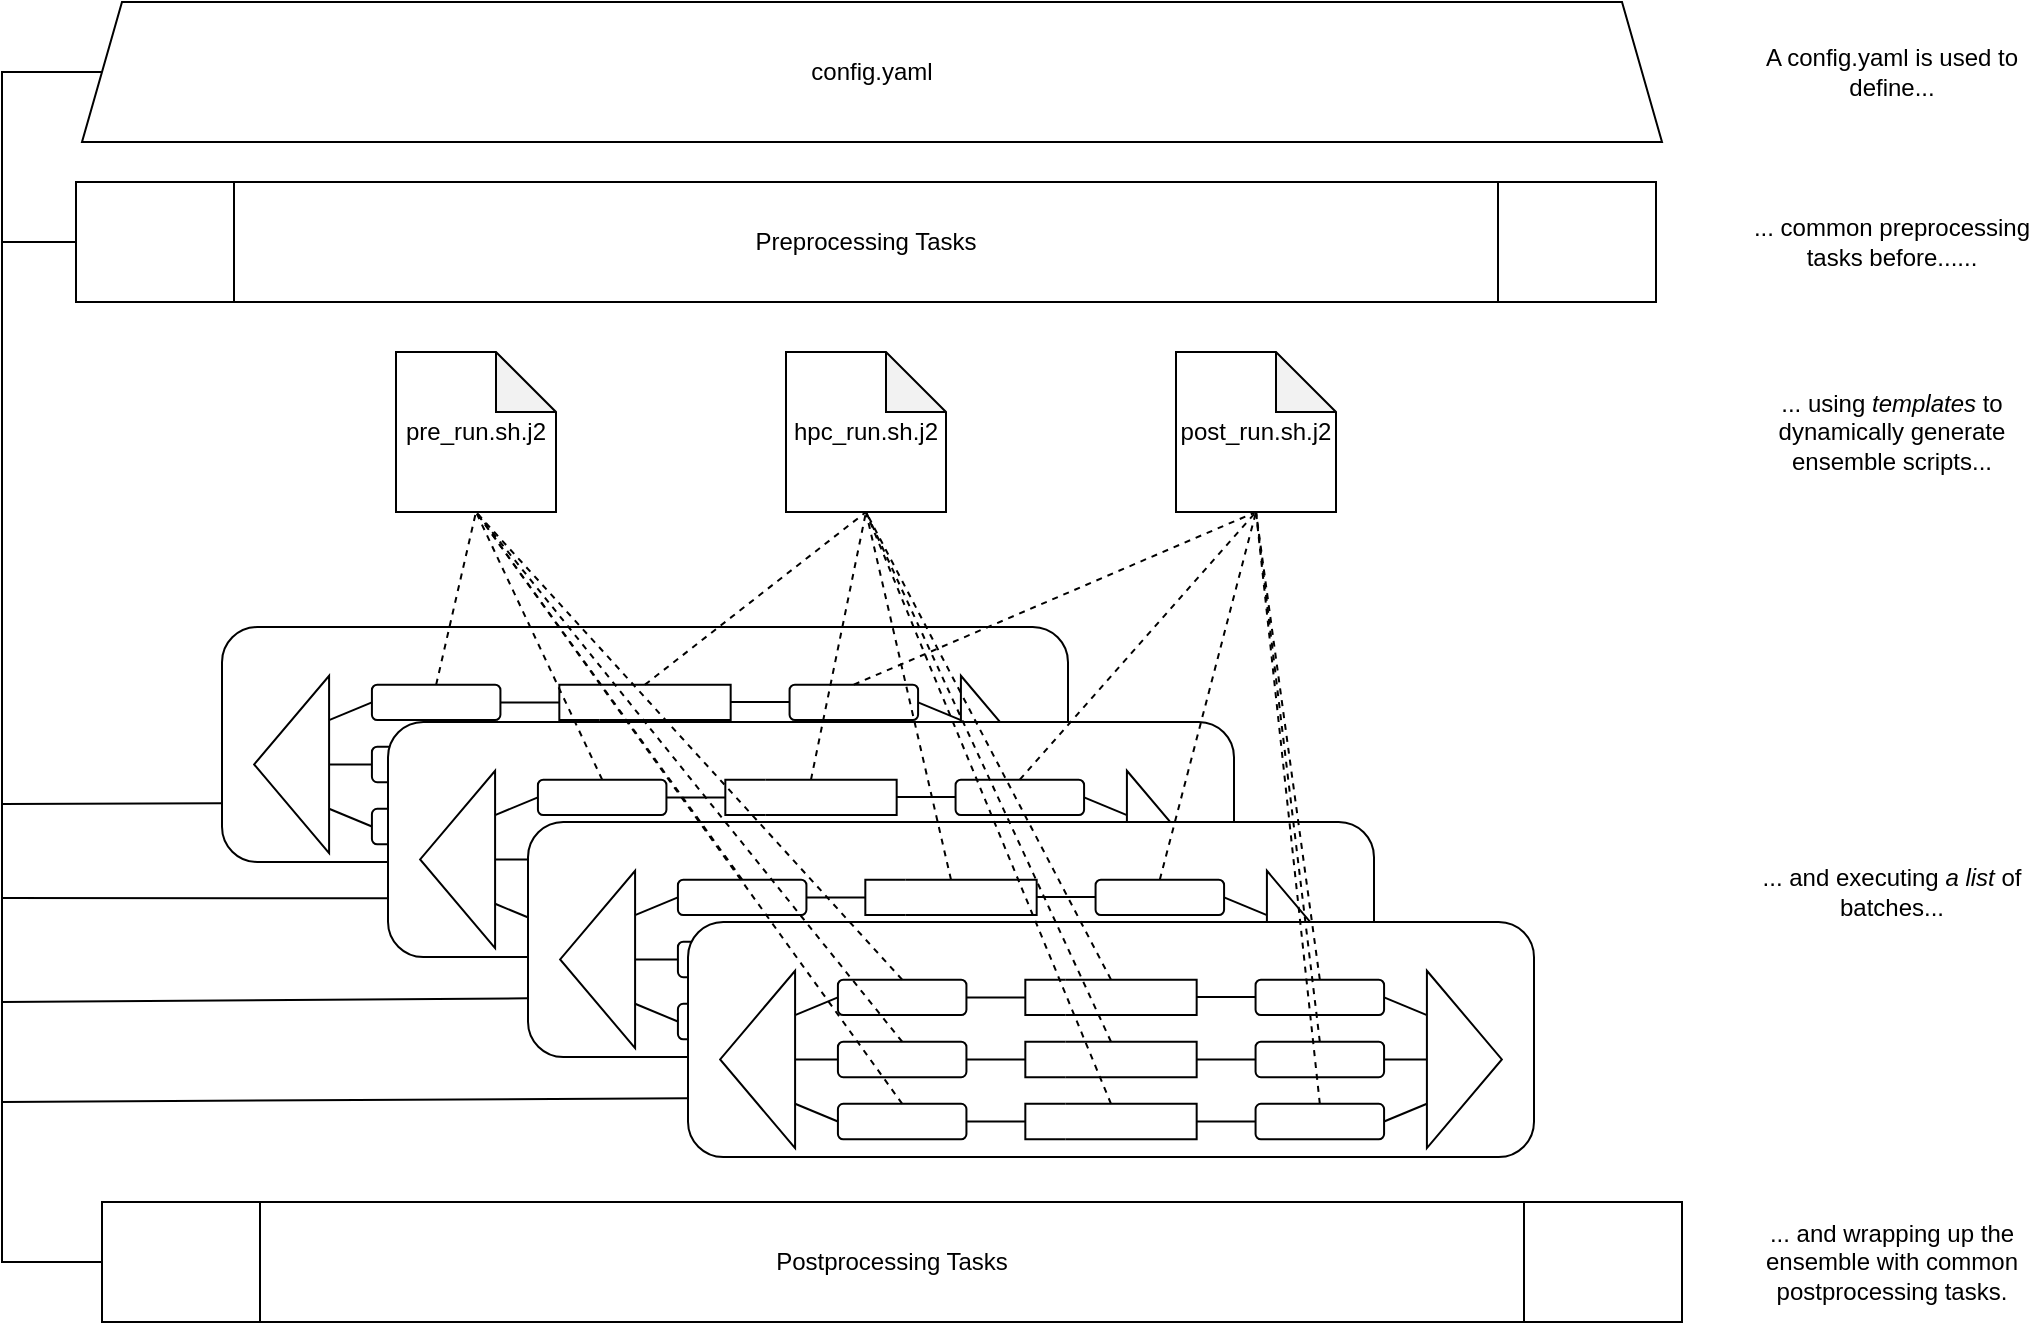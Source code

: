<mxfile version="26.2.9">
  <diagram name="Page-1" id="6WaNfKOyfQCuohWohq6m">
    <mxGraphModel dx="1428" dy="791" grid="1" gridSize="10" guides="1" tooltips="1" connect="1" arrows="1" fold="1" page="1" pageScale="1" pageWidth="827" pageHeight="1169" math="0" shadow="0">
      <root>
        <mxCell id="0" />
        <mxCell id="1" parent="0" />
        <mxCell id="NFEpop8oXI-uqecMs4Ds-3" value="pre_run.sh.j2&lt;span style=&quot;color: rgba(0, 0, 0, 0); font-family: monospace; font-size: 0px; text-align: start; text-wrap-mode: nowrap;&quot;&gt;%3CmxGraphModel%3E%3Croot%3E%3CmxCell%20id%3D%220%22%2F%3E%3CmxCell%20id%3D%221%22%20parent%3D%220%22%2F%3E%3CmxCell%20id%3D%222%22%20value%3D%22Pre-batch%20Task%22%20style%3D%22text%3Bhtml%3D1%3Balign%3Dcenter%3BverticalAlign%3Dmiddle%3BwhiteSpace%3Dwrap%3Brounded%3D0%3B%22%20vertex%3D%221%22%20parent%3D%221%22%3E%3CmxGeometry%20x%3D%22-120%22%20y%3D%22370%22%20width%3D%2290%22%20height%3D%2230%22%20as%3D%22geometry%22%2F%3E%3C%2FmxCell%3E%3C%2Froot%3E%3C%2FmxGraphModel%3E&lt;/span&gt;" style="shape=note;whiteSpace=wrap;html=1;backgroundOutline=1;darkOpacity=0.05;" parent="1" vertex="1">
          <mxGeometry x="197" y="255" width="80" height="80" as="geometry" />
        </mxCell>
        <mxCell id="NFEpop8oXI-uqecMs4Ds-7" value="config.yaml" style="shape=trapezoid;perimeter=trapezoidPerimeter;whiteSpace=wrap;html=1;fixedSize=1;" parent="1" vertex="1">
          <mxGeometry x="40" y="80" width="790" height="70" as="geometry" />
        </mxCell>
        <mxCell id="NFEpop8oXI-uqecMs4Ds-25" value="hpc_run.sh.j2" style="shape=note;whiteSpace=wrap;html=1;backgroundOutline=1;darkOpacity=0.05;" parent="1" vertex="1">
          <mxGeometry x="392" y="255" width="80" height="80" as="geometry" />
        </mxCell>
        <mxCell id="NFEpop8oXI-uqecMs4Ds-26" value="post_run.sh.j2&lt;span style=&quot;color: rgba(0, 0, 0, 0); font-family: monospace; font-size: 0px; text-align: start; text-wrap-mode: nowrap;&quot;&gt;%3CmxGraphModel%3E%3Croot%3E%3CmxCell%20id%3D%220%22%2F%3E%3CmxCell%20id%3D%221%22%20parent%3D%220%22%2F%3E%3CmxCell%20id%3D%222%22%20value%3D%22Pre-batch%20Task%22%20style%3D%22text%3Bhtml%3D1%3Balign%3Dcenter%3BverticalAlign%3Dmiddle%3BwhiteSpace%3Dwrap%3Brounded%3D0%3B%22%20vertex%3D%221%22%20parent%3D%221%22%3E%3CmxGeometry%20x%3D%22-120%22%20y%3D%22370%22%20width%3D%2290%22%20height%3D%2230%22%20as%3D%22geometry%22%2F%3E%3C%2FmxCell%3E%3C%2Froot%3E%3C%2FmxGraphModel%3E&lt;/span&gt;" style="shape=note;whiteSpace=wrap;html=1;backgroundOutline=1;darkOpacity=0.05;" parent="1" vertex="1">
          <mxGeometry x="587" y="255" width="80" height="80" as="geometry" />
        </mxCell>
        <mxCell id="NFEpop8oXI-uqecMs4Ds-27" value="A config.yaml is used to define..." style="text;html=1;align=center;verticalAlign=middle;whiteSpace=wrap;rounded=0;" parent="1" vertex="1">
          <mxGeometry x="870" y="90" width="150" height="50" as="geometry" />
        </mxCell>
        <mxCell id="NFEpop8oXI-uqecMs4Ds-28" value="... using &lt;i&gt;templates&lt;/i&gt; to dynamically generate ensemble scripts..." style="text;html=1;align=center;verticalAlign=middle;whiteSpace=wrap;rounded=0;" parent="1" vertex="1">
          <mxGeometry x="870" y="270" width="150" height="50" as="geometry" />
        </mxCell>
        <mxCell id="NFEpop8oXI-uqecMs4Ds-29" value="... and executing&amp;nbsp;&lt;i&gt;a list&lt;/i&gt; of batches..." style="text;html=1;align=center;verticalAlign=middle;whiteSpace=wrap;rounded=0;" parent="1" vertex="1">
          <mxGeometry x="870" y="500" width="150" height="50" as="geometry" />
        </mxCell>
        <mxCell id="NFEpop8oXI-uqecMs4Ds-67" value="Preprocessing Tasks" style="shape=process;whiteSpace=wrap;html=1;backgroundOutline=1;" parent="1" vertex="1">
          <mxGeometry x="37" y="170" width="790" height="60" as="geometry" />
        </mxCell>
        <mxCell id="NFEpop8oXI-uqecMs4Ds-68" value="... common preprocessing tasks before......" style="text;html=1;align=center;verticalAlign=middle;whiteSpace=wrap;rounded=0;" parent="1" vertex="1">
          <mxGeometry x="870" y="175" width="150" height="50" as="geometry" />
        </mxCell>
        <mxCell id="NFEpop8oXI-uqecMs4Ds-69" value="Postprocessing Tasks" style="shape=process;whiteSpace=wrap;html=1;backgroundOutline=1;" parent="1" vertex="1">
          <mxGeometry x="50" y="680" width="790" height="60" as="geometry" />
        </mxCell>
        <mxCell id="NFEpop8oXI-uqecMs4Ds-70" value="... and wrapping up the ensemble with common postprocessing tasks." style="text;html=1;align=center;verticalAlign=middle;whiteSpace=wrap;rounded=0;" parent="1" vertex="1">
          <mxGeometry x="870" y="685" width="150" height="50" as="geometry" />
        </mxCell>
        <mxCell id="NFEpop8oXI-uqecMs4Ds-71" value="" style="endArrow=none;html=1;rounded=0;entryX=0;entryY=0.5;entryDx=0;entryDy=0;exitX=0;exitY=0.5;exitDx=0;exitDy=0;" parent="1" source="NFEpop8oXI-uqecMs4Ds-69" target="NFEpop8oXI-uqecMs4Ds-7" edge="1">
          <mxGeometry width="50" height="50" relative="1" as="geometry">
            <mxPoint x="470" y="430" as="sourcePoint" />
            <mxPoint x="520" y="380" as="targetPoint" />
            <Array as="points">
              <mxPoint y="710" />
              <mxPoint y="115" />
            </Array>
          </mxGeometry>
        </mxCell>
        <mxCell id="NFEpop8oXI-uqecMs4Ds-72" value="" style="endArrow=none;html=1;rounded=0;exitX=0;exitY=0.5;exitDx=0;exitDy=0;" parent="1" source="NFEpop8oXI-uqecMs4Ds-67" edge="1">
          <mxGeometry width="50" height="50" relative="1" as="geometry">
            <mxPoint x="470" y="430" as="sourcePoint" />
            <mxPoint y="200" as="targetPoint" />
          </mxGeometry>
        </mxCell>
        <mxCell id="vrd0btscwaNYa5uLvdJO-77" value="" style="group" vertex="1" connectable="0" parent="1">
          <mxGeometry x="110" y="392.5" width="656" height="265" as="geometry" />
        </mxCell>
        <mxCell id="vrd0btscwaNYa5uLvdJO-1" value="" style="group" vertex="1" connectable="0" parent="vrd0btscwaNYa5uLvdJO-77">
          <mxGeometry width="506" height="165" as="geometry" />
        </mxCell>
        <mxCell id="NFEpop8oXI-uqecMs4Ds-30" value="" style="rounded=1;whiteSpace=wrap;html=1;" parent="vrd0btscwaNYa5uLvdJO-1" vertex="1">
          <mxGeometry width="423" height="117.5" as="geometry" />
        </mxCell>
        <mxCell id="NsgZoX1miYxkrL8MMz6k-35" value="" style="swimlane;html=1;startSize=20;fontStyle=0;collapsible=0;horizontal=0;swimlaneLine=0;fillColor=none;whiteSpace=wrap;" parent="vrd0btscwaNYa5uLvdJO-1" vertex="1">
          <mxGeometry x="168.665" y="59.858" width="85.671" height="17.736" as="geometry" />
        </mxCell>
        <mxCell id="NsgZoX1miYxkrL8MMz6k-37" value="" style="swimlane;html=1;startSize=20;fontStyle=0;collapsible=0;horizontal=0;swimlaneLine=0;fillColor=none;whiteSpace=wrap;" parent="vrd0btscwaNYa5uLvdJO-1" vertex="1">
          <mxGeometry x="168.665" y="90.896" width="85.671" height="17.736" as="geometry" />
        </mxCell>
        <mxCell id="NsgZoX1miYxkrL8MMz6k-39" value="" style="swimlane;html=1;startSize=20;fontStyle=0;collapsible=0;horizontal=0;swimlaneLine=0;fillColor=none;whiteSpace=wrap;" parent="vrd0btscwaNYa5uLvdJO-1" vertex="1">
          <mxGeometry x="168.665" y="28.821" width="85.671" height="17.736" as="geometry" />
        </mxCell>
        <mxCell id="NFEpop8oXI-uqecMs4Ds-15" value="" style="triangle;whiteSpace=wrap;html=1;rotation=-180;" parent="vrd0btscwaNYa5uLvdJO-1" vertex="1">
          <mxGeometry x="16.063" y="24.387" width="37.481" height="88.679" as="geometry" />
        </mxCell>
        <mxCell id="NFEpop8oXI-uqecMs4Ds-16" value="" style="rounded=1;whiteSpace=wrap;html=1;" parent="vrd0btscwaNYa5uLvdJO-1" vertex="1">
          <mxGeometry x="74.962" y="28.821" width="64.253" height="17.736" as="geometry" />
        </mxCell>
        <mxCell id="NFEpop8oXI-uqecMs4Ds-19" value="" style="rounded=1;whiteSpace=wrap;html=1;" parent="vrd0btscwaNYa5uLvdJO-1" vertex="1">
          <mxGeometry x="74.962" y="59.858" width="64.253" height="17.736" as="geometry" />
        </mxCell>
        <mxCell id="NFEpop8oXI-uqecMs4Ds-20" value="" style="rounded=1;whiteSpace=wrap;html=1;" parent="vrd0btscwaNYa5uLvdJO-1" vertex="1">
          <mxGeometry x="74.962" y="90.896" width="64.253" height="17.736" as="geometry" />
        </mxCell>
        <mxCell id="NFEpop8oXI-uqecMs4Ds-21" value="" style="rounded=1;whiteSpace=wrap;html=1;" parent="vrd0btscwaNYa5uLvdJO-1" vertex="1">
          <mxGeometry x="283.785" y="28.821" width="64.253" height="17.736" as="geometry" />
        </mxCell>
        <mxCell id="NFEpop8oXI-uqecMs4Ds-22" value="" style="rounded=1;whiteSpace=wrap;html=1;" parent="vrd0btscwaNYa5uLvdJO-1" vertex="1">
          <mxGeometry x="283.785" y="59.858" width="64.253" height="17.736" as="geometry" />
        </mxCell>
        <mxCell id="NFEpop8oXI-uqecMs4Ds-23" value="" style="rounded=1;whiteSpace=wrap;html=1;" parent="vrd0btscwaNYa5uLvdJO-1" vertex="1">
          <mxGeometry x="283.785" y="90.896" width="64.253" height="17.736" as="geometry" />
        </mxCell>
        <mxCell id="NFEpop8oXI-uqecMs4Ds-24" value="" style="triangle;whiteSpace=wrap;html=1;rotation=0;" parent="vrd0btscwaNYa5uLvdJO-1" vertex="1">
          <mxGeometry x="369.456" y="24.387" width="37.481" height="88.679" as="geometry" />
        </mxCell>
        <mxCell id="NFEpop8oXI-uqecMs4Ds-36" value="" style="endArrow=none;html=1;rounded=0;entryX=0;entryY=0.5;entryDx=0;entryDy=0;exitX=1;exitY=0.5;exitDx=0;exitDy=0;" parent="vrd0btscwaNYa5uLvdJO-1" source="NFEpop8oXI-uqecMs4Ds-16" target="NsgZoX1miYxkrL8MMz6k-39" edge="1">
          <mxGeometry width="50" height="50" relative="1" as="geometry">
            <mxPoint x="139.215" y="-12.193" as="sourcePoint" />
            <mxPoint x="165.987" y="-34.363" as="targetPoint" />
          </mxGeometry>
        </mxCell>
        <mxCell id="NFEpop8oXI-uqecMs4Ds-37" value="" style="endArrow=none;html=1;rounded=0;entryX=0;entryY=0.5;entryDx=0;entryDy=0;exitX=1;exitY=0.5;exitDx=0;exitDy=0;" parent="vrd0btscwaNYa5uLvdJO-1" source="NFEpop8oXI-uqecMs4Ds-19" target="NsgZoX1miYxkrL8MMz6k-35" edge="1">
          <mxGeometry width="50" height="50" relative="1" as="geometry">
            <mxPoint x="144.57" y="42.344" as="sourcePoint" />
            <mxPoint x="174.019" y="42.344" as="targetPoint" />
          </mxGeometry>
        </mxCell>
        <mxCell id="NFEpop8oXI-uqecMs4Ds-38" value="" style="endArrow=none;html=1;rounded=0;entryX=0;entryY=0.5;entryDx=0;entryDy=0;exitX=1;exitY=0.5;exitDx=0;exitDy=0;" parent="vrd0btscwaNYa5uLvdJO-1" source="NFEpop8oXI-uqecMs4Ds-20" target="NsgZoX1miYxkrL8MMz6k-37" edge="1">
          <mxGeometry width="50" height="50" relative="1" as="geometry">
            <mxPoint x="144.57" y="73.382" as="sourcePoint" />
            <mxPoint x="174.019" y="73.382" as="targetPoint" />
          </mxGeometry>
        </mxCell>
        <mxCell id="NFEpop8oXI-uqecMs4Ds-39" value="" style="endArrow=none;html=1;rounded=0;entryX=0;entryY=0.5;entryDx=0;entryDy=0;exitX=1;exitY=0.5;exitDx=0;exitDy=0;" parent="vrd0btscwaNYa5uLvdJO-1" edge="1">
          <mxGeometry width="50" height="50" relative="1" as="geometry">
            <mxPoint x="254.335" y="37.467" as="sourcePoint" />
            <mxPoint x="283.785" y="37.467" as="targetPoint" />
          </mxGeometry>
        </mxCell>
        <mxCell id="NFEpop8oXI-uqecMs4Ds-40" value="" style="endArrow=none;html=1;rounded=0;entryX=0;entryY=0.5;entryDx=0;entryDy=0;exitX=1;exitY=0.5;exitDx=0;exitDy=0;" parent="vrd0btscwaNYa5uLvdJO-1" source="NsgZoX1miYxkrL8MMz6k-35" target="NFEpop8oXI-uqecMs4Ds-22" edge="1">
          <mxGeometry width="50" height="50" relative="1" as="geometry">
            <mxPoint x="259.69" y="41.901" as="sourcePoint" />
            <mxPoint x="289.139" y="41.901" as="targetPoint" />
          </mxGeometry>
        </mxCell>
        <mxCell id="NFEpop8oXI-uqecMs4Ds-41" value="" style="endArrow=none;html=1;rounded=0;entryX=0;entryY=0.5;entryDx=0;entryDy=0;exitX=1;exitY=0.5;exitDx=0;exitDy=0;" parent="vrd0btscwaNYa5uLvdJO-1" source="NsgZoX1miYxkrL8MMz6k-37" target="NFEpop8oXI-uqecMs4Ds-23" edge="1">
          <mxGeometry width="50" height="50" relative="1" as="geometry">
            <mxPoint x="259.69" y="73.382" as="sourcePoint" />
            <mxPoint x="289.139" y="73.382" as="targetPoint" />
          </mxGeometry>
        </mxCell>
        <mxCell id="NFEpop8oXI-uqecMs4Ds-42" value="" style="endArrow=none;html=1;rounded=0;entryX=1;entryY=0.5;entryDx=0;entryDy=0;exitX=0;exitY=0.75;exitDx=0;exitDy=0;" parent="vrd0btscwaNYa5uLvdJO-1" source="NFEpop8oXI-uqecMs4Ds-24" target="NFEpop8oXI-uqecMs4Ds-23" edge="1">
          <mxGeometry width="50" height="50" relative="1" as="geometry">
            <mxPoint x="259.69" y="104.42" as="sourcePoint" />
            <mxPoint x="289.139" y="104.42" as="targetPoint" />
          </mxGeometry>
        </mxCell>
        <mxCell id="NFEpop8oXI-uqecMs4Ds-43" value="" style="endArrow=none;html=1;rounded=0;entryX=1;entryY=0.5;entryDx=0;entryDy=0;exitX=0;exitY=0.25;exitDx=0;exitDy=0;" parent="vrd0btscwaNYa5uLvdJO-1" source="NFEpop8oXI-uqecMs4Ds-24" target="NFEpop8oXI-uqecMs4Ds-21" edge="1">
          <mxGeometry width="50" height="50" relative="1" as="geometry">
            <mxPoint x="374.81" y="95.552" as="sourcePoint" />
            <mxPoint x="353.392" y="104.42" as="targetPoint" />
          </mxGeometry>
        </mxCell>
        <mxCell id="NFEpop8oXI-uqecMs4Ds-44" value="" style="endArrow=none;html=1;rounded=0;entryX=1;entryY=0.5;entryDx=0;entryDy=0;exitX=0;exitY=0.5;exitDx=0;exitDy=0;" parent="vrd0btscwaNYa5uLvdJO-1" source="NFEpop8oXI-uqecMs4Ds-24" target="NFEpop8oXI-uqecMs4Ds-22" edge="1">
          <mxGeometry width="50" height="50" relative="1" as="geometry">
            <mxPoint x="374.81" y="51.212" as="sourcePoint" />
            <mxPoint x="353.392" y="42.344" as="targetPoint" />
          </mxGeometry>
        </mxCell>
        <mxCell id="NFEpop8oXI-uqecMs4Ds-45" value="" style="endArrow=none;html=1;rounded=0;entryX=0;entryY=0.75;entryDx=0;entryDy=0;exitX=0;exitY=0.5;exitDx=0;exitDy=0;" parent="vrd0btscwaNYa5uLvdJO-1" source="NFEpop8oXI-uqecMs4Ds-16" target="NFEpop8oXI-uqecMs4Ds-15" edge="1">
          <mxGeometry width="50" height="50" relative="1" as="geometry">
            <mxPoint x="374.81" y="73.382" as="sourcePoint" />
            <mxPoint x="353.392" y="73.382" as="targetPoint" />
          </mxGeometry>
        </mxCell>
        <mxCell id="NFEpop8oXI-uqecMs4Ds-46" value="" style="endArrow=none;html=1;rounded=0;entryX=0;entryY=0.5;entryDx=0;entryDy=0;exitX=0;exitY=0.5;exitDx=0;exitDy=0;" parent="vrd0btscwaNYa5uLvdJO-1" source="NFEpop8oXI-uqecMs4Ds-19" target="NFEpop8oXI-uqecMs4Ds-15" edge="1">
          <mxGeometry width="50" height="50" relative="1" as="geometry">
            <mxPoint x="80.316" y="42.344" as="sourcePoint" />
            <mxPoint x="58.899" y="51.212" as="targetPoint" />
          </mxGeometry>
        </mxCell>
        <mxCell id="NFEpop8oXI-uqecMs4Ds-47" value="" style="endArrow=none;html=1;rounded=0;entryX=0;entryY=0.25;entryDx=0;entryDy=0;exitX=0;exitY=0.5;exitDx=0;exitDy=0;" parent="vrd0btscwaNYa5uLvdJO-1" source="NFEpop8oXI-uqecMs4Ds-20" target="NFEpop8oXI-uqecMs4Ds-15" edge="1">
          <mxGeometry width="50" height="50" relative="1" as="geometry">
            <mxPoint x="80.316" y="73.382" as="sourcePoint" />
            <mxPoint x="58.899" y="73.382" as="targetPoint" />
          </mxGeometry>
        </mxCell>
        <mxCell id="vrd0btscwaNYa5uLvdJO-2" value="" style="group" vertex="1" connectable="0" parent="vrd0btscwaNYa5uLvdJO-1">
          <mxGeometry x="83" y="47.5" width="423" height="117.5" as="geometry" />
        </mxCell>
        <mxCell id="vrd0btscwaNYa5uLvdJO-3" value="" style="rounded=1;whiteSpace=wrap;html=1;" vertex="1" parent="vrd0btscwaNYa5uLvdJO-2">
          <mxGeometry width="423" height="117.5" as="geometry" />
        </mxCell>
        <mxCell id="vrd0btscwaNYa5uLvdJO-4" value="" style="swimlane;html=1;startSize=20;fontStyle=0;collapsible=0;horizontal=0;swimlaneLine=0;fillColor=none;whiteSpace=wrap;" vertex="1" parent="vrd0btscwaNYa5uLvdJO-2">
          <mxGeometry x="168.665" y="59.858" width="85.671" height="17.736" as="geometry" />
        </mxCell>
        <mxCell id="vrd0btscwaNYa5uLvdJO-5" value="" style="swimlane;html=1;startSize=20;fontStyle=0;collapsible=0;horizontal=0;swimlaneLine=0;fillColor=none;whiteSpace=wrap;" vertex="1" parent="vrd0btscwaNYa5uLvdJO-2">
          <mxGeometry x="168.665" y="90.896" width="85.671" height="17.736" as="geometry" />
        </mxCell>
        <mxCell id="vrd0btscwaNYa5uLvdJO-6" value="" style="swimlane;html=1;startSize=20;fontStyle=0;collapsible=0;horizontal=0;swimlaneLine=0;fillColor=none;whiteSpace=wrap;" vertex="1" parent="vrd0btscwaNYa5uLvdJO-2">
          <mxGeometry x="168.665" y="28.821" width="85.671" height="17.736" as="geometry" />
        </mxCell>
        <mxCell id="vrd0btscwaNYa5uLvdJO-7" value="" style="triangle;whiteSpace=wrap;html=1;rotation=-180;" vertex="1" parent="vrd0btscwaNYa5uLvdJO-2">
          <mxGeometry x="16.063" y="24.387" width="37.481" height="88.679" as="geometry" />
        </mxCell>
        <mxCell id="vrd0btscwaNYa5uLvdJO-8" value="" style="rounded=1;whiteSpace=wrap;html=1;" vertex="1" parent="vrd0btscwaNYa5uLvdJO-2">
          <mxGeometry x="74.962" y="28.821" width="64.253" height="17.736" as="geometry" />
        </mxCell>
        <mxCell id="vrd0btscwaNYa5uLvdJO-9" value="" style="rounded=1;whiteSpace=wrap;html=1;" vertex="1" parent="vrd0btscwaNYa5uLvdJO-2">
          <mxGeometry x="74.962" y="59.858" width="64.253" height="17.736" as="geometry" />
        </mxCell>
        <mxCell id="vrd0btscwaNYa5uLvdJO-10" value="" style="rounded=1;whiteSpace=wrap;html=1;" vertex="1" parent="vrd0btscwaNYa5uLvdJO-2">
          <mxGeometry x="74.962" y="90.896" width="64.253" height="17.736" as="geometry" />
        </mxCell>
        <mxCell id="vrd0btscwaNYa5uLvdJO-11" value="" style="rounded=1;whiteSpace=wrap;html=1;" vertex="1" parent="vrd0btscwaNYa5uLvdJO-2">
          <mxGeometry x="283.785" y="28.821" width="64.253" height="17.736" as="geometry" />
        </mxCell>
        <mxCell id="vrd0btscwaNYa5uLvdJO-12" value="" style="rounded=1;whiteSpace=wrap;html=1;" vertex="1" parent="vrd0btscwaNYa5uLvdJO-2">
          <mxGeometry x="283.785" y="59.858" width="64.253" height="17.736" as="geometry" />
        </mxCell>
        <mxCell id="vrd0btscwaNYa5uLvdJO-13" value="" style="rounded=1;whiteSpace=wrap;html=1;" vertex="1" parent="vrd0btscwaNYa5uLvdJO-2">
          <mxGeometry x="283.785" y="90.896" width="64.253" height="17.736" as="geometry" />
        </mxCell>
        <mxCell id="vrd0btscwaNYa5uLvdJO-14" value="" style="triangle;whiteSpace=wrap;html=1;rotation=0;" vertex="1" parent="vrd0btscwaNYa5uLvdJO-2">
          <mxGeometry x="369.456" y="24.387" width="37.481" height="88.679" as="geometry" />
        </mxCell>
        <mxCell id="vrd0btscwaNYa5uLvdJO-15" value="" style="endArrow=none;html=1;rounded=0;entryX=0;entryY=0.5;entryDx=0;entryDy=0;exitX=1;exitY=0.5;exitDx=0;exitDy=0;" edge="1" parent="vrd0btscwaNYa5uLvdJO-2" source="vrd0btscwaNYa5uLvdJO-8" target="vrd0btscwaNYa5uLvdJO-6">
          <mxGeometry width="50" height="50" relative="1" as="geometry">
            <mxPoint x="139.215" y="-12.193" as="sourcePoint" />
            <mxPoint x="165.987" y="-34.363" as="targetPoint" />
          </mxGeometry>
        </mxCell>
        <mxCell id="vrd0btscwaNYa5uLvdJO-16" value="" style="endArrow=none;html=1;rounded=0;entryX=0;entryY=0.5;entryDx=0;entryDy=0;exitX=1;exitY=0.5;exitDx=0;exitDy=0;" edge="1" parent="vrd0btscwaNYa5uLvdJO-2" source="vrd0btscwaNYa5uLvdJO-9" target="vrd0btscwaNYa5uLvdJO-4">
          <mxGeometry width="50" height="50" relative="1" as="geometry">
            <mxPoint x="144.57" y="42.344" as="sourcePoint" />
            <mxPoint x="174.019" y="42.344" as="targetPoint" />
          </mxGeometry>
        </mxCell>
        <mxCell id="vrd0btscwaNYa5uLvdJO-17" value="" style="endArrow=none;html=1;rounded=0;entryX=0;entryY=0.5;entryDx=0;entryDy=0;exitX=1;exitY=0.5;exitDx=0;exitDy=0;" edge="1" parent="vrd0btscwaNYa5uLvdJO-2" source="vrd0btscwaNYa5uLvdJO-10" target="vrd0btscwaNYa5uLvdJO-5">
          <mxGeometry width="50" height="50" relative="1" as="geometry">
            <mxPoint x="144.57" y="73.382" as="sourcePoint" />
            <mxPoint x="174.019" y="73.382" as="targetPoint" />
          </mxGeometry>
        </mxCell>
        <mxCell id="vrd0btscwaNYa5uLvdJO-18" value="" style="endArrow=none;html=1;rounded=0;entryX=0;entryY=0.5;entryDx=0;entryDy=0;exitX=1;exitY=0.5;exitDx=0;exitDy=0;" edge="1" parent="vrd0btscwaNYa5uLvdJO-2">
          <mxGeometry width="50" height="50" relative="1" as="geometry">
            <mxPoint x="254.335" y="37.467" as="sourcePoint" />
            <mxPoint x="283.785" y="37.467" as="targetPoint" />
          </mxGeometry>
        </mxCell>
        <mxCell id="vrd0btscwaNYa5uLvdJO-19" value="" style="endArrow=none;html=1;rounded=0;entryX=0;entryY=0.5;entryDx=0;entryDy=0;exitX=1;exitY=0.5;exitDx=0;exitDy=0;" edge="1" parent="vrd0btscwaNYa5uLvdJO-2" source="vrd0btscwaNYa5uLvdJO-4" target="vrd0btscwaNYa5uLvdJO-12">
          <mxGeometry width="50" height="50" relative="1" as="geometry">
            <mxPoint x="259.69" y="41.901" as="sourcePoint" />
            <mxPoint x="289.139" y="41.901" as="targetPoint" />
          </mxGeometry>
        </mxCell>
        <mxCell id="vrd0btscwaNYa5uLvdJO-20" value="" style="endArrow=none;html=1;rounded=0;entryX=0;entryY=0.5;entryDx=0;entryDy=0;exitX=1;exitY=0.5;exitDx=0;exitDy=0;" edge="1" parent="vrd0btscwaNYa5uLvdJO-2" source="vrd0btscwaNYa5uLvdJO-5" target="vrd0btscwaNYa5uLvdJO-13">
          <mxGeometry width="50" height="50" relative="1" as="geometry">
            <mxPoint x="259.69" y="73.382" as="sourcePoint" />
            <mxPoint x="289.139" y="73.382" as="targetPoint" />
          </mxGeometry>
        </mxCell>
        <mxCell id="vrd0btscwaNYa5uLvdJO-21" value="" style="endArrow=none;html=1;rounded=0;entryX=1;entryY=0.5;entryDx=0;entryDy=0;exitX=0;exitY=0.75;exitDx=0;exitDy=0;" edge="1" parent="vrd0btscwaNYa5uLvdJO-2" source="vrd0btscwaNYa5uLvdJO-14" target="vrd0btscwaNYa5uLvdJO-13">
          <mxGeometry width="50" height="50" relative="1" as="geometry">
            <mxPoint x="259.69" y="104.42" as="sourcePoint" />
            <mxPoint x="289.139" y="104.42" as="targetPoint" />
          </mxGeometry>
        </mxCell>
        <mxCell id="vrd0btscwaNYa5uLvdJO-22" value="" style="endArrow=none;html=1;rounded=0;entryX=1;entryY=0.5;entryDx=0;entryDy=0;exitX=0;exitY=0.25;exitDx=0;exitDy=0;" edge="1" parent="vrd0btscwaNYa5uLvdJO-2" source="vrd0btscwaNYa5uLvdJO-14" target="vrd0btscwaNYa5uLvdJO-11">
          <mxGeometry width="50" height="50" relative="1" as="geometry">
            <mxPoint x="374.81" y="95.552" as="sourcePoint" />
            <mxPoint x="353.392" y="104.42" as="targetPoint" />
          </mxGeometry>
        </mxCell>
        <mxCell id="vrd0btscwaNYa5uLvdJO-23" value="" style="endArrow=none;html=1;rounded=0;entryX=1;entryY=0.5;entryDx=0;entryDy=0;exitX=0;exitY=0.5;exitDx=0;exitDy=0;" edge="1" parent="vrd0btscwaNYa5uLvdJO-2" source="vrd0btscwaNYa5uLvdJO-14" target="vrd0btscwaNYa5uLvdJO-12">
          <mxGeometry width="50" height="50" relative="1" as="geometry">
            <mxPoint x="374.81" y="51.212" as="sourcePoint" />
            <mxPoint x="353.392" y="42.344" as="targetPoint" />
          </mxGeometry>
        </mxCell>
        <mxCell id="vrd0btscwaNYa5uLvdJO-24" value="" style="endArrow=none;html=1;rounded=0;entryX=0;entryY=0.75;entryDx=0;entryDy=0;exitX=0;exitY=0.5;exitDx=0;exitDy=0;" edge="1" parent="vrd0btscwaNYa5uLvdJO-2" source="vrd0btscwaNYa5uLvdJO-8" target="vrd0btscwaNYa5uLvdJO-7">
          <mxGeometry width="50" height="50" relative="1" as="geometry">
            <mxPoint x="374.81" y="73.382" as="sourcePoint" />
            <mxPoint x="353.392" y="73.382" as="targetPoint" />
          </mxGeometry>
        </mxCell>
        <mxCell id="vrd0btscwaNYa5uLvdJO-25" value="" style="endArrow=none;html=1;rounded=0;entryX=0;entryY=0.5;entryDx=0;entryDy=0;exitX=0;exitY=0.5;exitDx=0;exitDy=0;" edge="1" parent="vrd0btscwaNYa5uLvdJO-2" source="vrd0btscwaNYa5uLvdJO-9" target="vrd0btscwaNYa5uLvdJO-7">
          <mxGeometry width="50" height="50" relative="1" as="geometry">
            <mxPoint x="80.316" y="42.344" as="sourcePoint" />
            <mxPoint x="58.899" y="51.212" as="targetPoint" />
          </mxGeometry>
        </mxCell>
        <mxCell id="vrd0btscwaNYa5uLvdJO-26" value="" style="endArrow=none;html=1;rounded=0;entryX=0;entryY=0.25;entryDx=0;entryDy=0;exitX=0;exitY=0.5;exitDx=0;exitDy=0;" edge="1" parent="vrd0btscwaNYa5uLvdJO-2" source="vrd0btscwaNYa5uLvdJO-10" target="vrd0btscwaNYa5uLvdJO-7">
          <mxGeometry width="50" height="50" relative="1" as="geometry">
            <mxPoint x="80.316" y="73.382" as="sourcePoint" />
            <mxPoint x="58.899" y="73.382" as="targetPoint" />
          </mxGeometry>
        </mxCell>
        <mxCell id="vrd0btscwaNYa5uLvdJO-27" value="" style="group" vertex="1" connectable="0" parent="vrd0btscwaNYa5uLvdJO-77">
          <mxGeometry x="153" y="97.5" width="423" height="117.5" as="geometry" />
        </mxCell>
        <mxCell id="vrd0btscwaNYa5uLvdJO-28" value="" style="rounded=1;whiteSpace=wrap;html=1;" vertex="1" parent="vrd0btscwaNYa5uLvdJO-27">
          <mxGeometry width="423" height="117.5" as="geometry" />
        </mxCell>
        <mxCell id="vrd0btscwaNYa5uLvdJO-29" value="" style="swimlane;html=1;startSize=20;fontStyle=0;collapsible=0;horizontal=0;swimlaneLine=0;fillColor=none;whiteSpace=wrap;" vertex="1" parent="vrd0btscwaNYa5uLvdJO-27">
          <mxGeometry x="168.665" y="59.858" width="85.671" height="17.736" as="geometry" />
        </mxCell>
        <mxCell id="vrd0btscwaNYa5uLvdJO-30" value="" style="swimlane;html=1;startSize=20;fontStyle=0;collapsible=0;horizontal=0;swimlaneLine=0;fillColor=none;whiteSpace=wrap;" vertex="1" parent="vrd0btscwaNYa5uLvdJO-27">
          <mxGeometry x="168.665" y="90.896" width="85.671" height="17.736" as="geometry" />
        </mxCell>
        <mxCell id="vrd0btscwaNYa5uLvdJO-31" value="" style="swimlane;html=1;startSize=20;fontStyle=0;collapsible=0;horizontal=0;swimlaneLine=0;fillColor=none;whiteSpace=wrap;" vertex="1" parent="vrd0btscwaNYa5uLvdJO-27">
          <mxGeometry x="168.665" y="28.821" width="85.671" height="17.736" as="geometry" />
        </mxCell>
        <mxCell id="vrd0btscwaNYa5uLvdJO-32" value="" style="triangle;whiteSpace=wrap;html=1;rotation=-180;" vertex="1" parent="vrd0btscwaNYa5uLvdJO-27">
          <mxGeometry x="16.063" y="24.387" width="37.481" height="88.679" as="geometry" />
        </mxCell>
        <mxCell id="vrd0btscwaNYa5uLvdJO-33" value="" style="rounded=1;whiteSpace=wrap;html=1;" vertex="1" parent="vrd0btscwaNYa5uLvdJO-27">
          <mxGeometry x="74.962" y="28.821" width="64.253" height="17.736" as="geometry" />
        </mxCell>
        <mxCell id="vrd0btscwaNYa5uLvdJO-34" value="" style="rounded=1;whiteSpace=wrap;html=1;" vertex="1" parent="vrd0btscwaNYa5uLvdJO-27">
          <mxGeometry x="74.962" y="59.858" width="64.253" height="17.736" as="geometry" />
        </mxCell>
        <mxCell id="vrd0btscwaNYa5uLvdJO-35" value="" style="rounded=1;whiteSpace=wrap;html=1;" vertex="1" parent="vrd0btscwaNYa5uLvdJO-27">
          <mxGeometry x="74.962" y="90.896" width="64.253" height="17.736" as="geometry" />
        </mxCell>
        <mxCell id="vrd0btscwaNYa5uLvdJO-36" value="" style="rounded=1;whiteSpace=wrap;html=1;" vertex="1" parent="vrd0btscwaNYa5uLvdJO-27">
          <mxGeometry x="283.785" y="28.821" width="64.253" height="17.736" as="geometry" />
        </mxCell>
        <mxCell id="vrd0btscwaNYa5uLvdJO-37" value="" style="rounded=1;whiteSpace=wrap;html=1;" vertex="1" parent="vrd0btscwaNYa5uLvdJO-27">
          <mxGeometry x="283.785" y="59.858" width="64.253" height="17.736" as="geometry" />
        </mxCell>
        <mxCell id="vrd0btscwaNYa5uLvdJO-38" value="" style="rounded=1;whiteSpace=wrap;html=1;" vertex="1" parent="vrd0btscwaNYa5uLvdJO-27">
          <mxGeometry x="283.785" y="90.896" width="64.253" height="17.736" as="geometry" />
        </mxCell>
        <mxCell id="vrd0btscwaNYa5uLvdJO-39" value="" style="triangle;whiteSpace=wrap;html=1;rotation=0;" vertex="1" parent="vrd0btscwaNYa5uLvdJO-27">
          <mxGeometry x="369.456" y="24.387" width="37.481" height="88.679" as="geometry" />
        </mxCell>
        <mxCell id="vrd0btscwaNYa5uLvdJO-40" value="" style="endArrow=none;html=1;rounded=0;entryX=0;entryY=0.5;entryDx=0;entryDy=0;exitX=1;exitY=0.5;exitDx=0;exitDy=0;" edge="1" parent="vrd0btscwaNYa5uLvdJO-27" source="vrd0btscwaNYa5uLvdJO-33" target="vrd0btscwaNYa5uLvdJO-31">
          <mxGeometry width="50" height="50" relative="1" as="geometry">
            <mxPoint x="139.215" y="-12.193" as="sourcePoint" />
            <mxPoint x="165.987" y="-34.363" as="targetPoint" />
          </mxGeometry>
        </mxCell>
        <mxCell id="vrd0btscwaNYa5uLvdJO-41" value="" style="endArrow=none;html=1;rounded=0;entryX=0;entryY=0.5;entryDx=0;entryDy=0;exitX=1;exitY=0.5;exitDx=0;exitDy=0;" edge="1" parent="vrd0btscwaNYa5uLvdJO-27" source="vrd0btscwaNYa5uLvdJO-34" target="vrd0btscwaNYa5uLvdJO-29">
          <mxGeometry width="50" height="50" relative="1" as="geometry">
            <mxPoint x="144.57" y="42.344" as="sourcePoint" />
            <mxPoint x="174.019" y="42.344" as="targetPoint" />
          </mxGeometry>
        </mxCell>
        <mxCell id="vrd0btscwaNYa5uLvdJO-42" value="" style="endArrow=none;html=1;rounded=0;entryX=0;entryY=0.5;entryDx=0;entryDy=0;exitX=1;exitY=0.5;exitDx=0;exitDy=0;" edge="1" parent="vrd0btscwaNYa5uLvdJO-27" source="vrd0btscwaNYa5uLvdJO-35" target="vrd0btscwaNYa5uLvdJO-30">
          <mxGeometry width="50" height="50" relative="1" as="geometry">
            <mxPoint x="144.57" y="73.382" as="sourcePoint" />
            <mxPoint x="174.019" y="73.382" as="targetPoint" />
          </mxGeometry>
        </mxCell>
        <mxCell id="vrd0btscwaNYa5uLvdJO-43" value="" style="endArrow=none;html=1;rounded=0;entryX=0;entryY=0.5;entryDx=0;entryDy=0;exitX=1;exitY=0.5;exitDx=0;exitDy=0;" edge="1" parent="vrd0btscwaNYa5uLvdJO-27">
          <mxGeometry width="50" height="50" relative="1" as="geometry">
            <mxPoint x="254.335" y="37.467" as="sourcePoint" />
            <mxPoint x="283.785" y="37.467" as="targetPoint" />
          </mxGeometry>
        </mxCell>
        <mxCell id="vrd0btscwaNYa5uLvdJO-44" value="" style="endArrow=none;html=1;rounded=0;entryX=0;entryY=0.5;entryDx=0;entryDy=0;exitX=1;exitY=0.5;exitDx=0;exitDy=0;" edge="1" parent="vrd0btscwaNYa5uLvdJO-27" source="vrd0btscwaNYa5uLvdJO-29" target="vrd0btscwaNYa5uLvdJO-37">
          <mxGeometry width="50" height="50" relative="1" as="geometry">
            <mxPoint x="259.69" y="41.901" as="sourcePoint" />
            <mxPoint x="289.139" y="41.901" as="targetPoint" />
          </mxGeometry>
        </mxCell>
        <mxCell id="vrd0btscwaNYa5uLvdJO-45" value="" style="endArrow=none;html=1;rounded=0;entryX=0;entryY=0.5;entryDx=0;entryDy=0;exitX=1;exitY=0.5;exitDx=0;exitDy=0;" edge="1" parent="vrd0btscwaNYa5uLvdJO-27" source="vrd0btscwaNYa5uLvdJO-30" target="vrd0btscwaNYa5uLvdJO-38">
          <mxGeometry width="50" height="50" relative="1" as="geometry">
            <mxPoint x="259.69" y="73.382" as="sourcePoint" />
            <mxPoint x="289.139" y="73.382" as="targetPoint" />
          </mxGeometry>
        </mxCell>
        <mxCell id="vrd0btscwaNYa5uLvdJO-46" value="" style="endArrow=none;html=1;rounded=0;entryX=1;entryY=0.5;entryDx=0;entryDy=0;exitX=0;exitY=0.75;exitDx=0;exitDy=0;" edge="1" parent="vrd0btscwaNYa5uLvdJO-27" source="vrd0btscwaNYa5uLvdJO-39" target="vrd0btscwaNYa5uLvdJO-38">
          <mxGeometry width="50" height="50" relative="1" as="geometry">
            <mxPoint x="259.69" y="104.42" as="sourcePoint" />
            <mxPoint x="289.139" y="104.42" as="targetPoint" />
          </mxGeometry>
        </mxCell>
        <mxCell id="vrd0btscwaNYa5uLvdJO-47" value="" style="endArrow=none;html=1;rounded=0;entryX=1;entryY=0.5;entryDx=0;entryDy=0;exitX=0;exitY=0.25;exitDx=0;exitDy=0;" edge="1" parent="vrd0btscwaNYa5uLvdJO-27" source="vrd0btscwaNYa5uLvdJO-39" target="vrd0btscwaNYa5uLvdJO-36">
          <mxGeometry width="50" height="50" relative="1" as="geometry">
            <mxPoint x="374.81" y="95.552" as="sourcePoint" />
            <mxPoint x="353.392" y="104.42" as="targetPoint" />
          </mxGeometry>
        </mxCell>
        <mxCell id="vrd0btscwaNYa5uLvdJO-48" value="" style="endArrow=none;html=1;rounded=0;entryX=1;entryY=0.5;entryDx=0;entryDy=0;exitX=0;exitY=0.5;exitDx=0;exitDy=0;" edge="1" parent="vrd0btscwaNYa5uLvdJO-27" source="vrd0btscwaNYa5uLvdJO-39" target="vrd0btscwaNYa5uLvdJO-37">
          <mxGeometry width="50" height="50" relative="1" as="geometry">
            <mxPoint x="374.81" y="51.212" as="sourcePoint" />
            <mxPoint x="353.392" y="42.344" as="targetPoint" />
          </mxGeometry>
        </mxCell>
        <mxCell id="vrd0btscwaNYa5uLvdJO-49" value="" style="endArrow=none;html=1;rounded=0;entryX=0;entryY=0.75;entryDx=0;entryDy=0;exitX=0;exitY=0.5;exitDx=0;exitDy=0;" edge="1" parent="vrd0btscwaNYa5uLvdJO-27" source="vrd0btscwaNYa5uLvdJO-33" target="vrd0btscwaNYa5uLvdJO-32">
          <mxGeometry width="50" height="50" relative="1" as="geometry">
            <mxPoint x="374.81" y="73.382" as="sourcePoint" />
            <mxPoint x="353.392" y="73.382" as="targetPoint" />
          </mxGeometry>
        </mxCell>
        <mxCell id="vrd0btscwaNYa5uLvdJO-50" value="" style="endArrow=none;html=1;rounded=0;entryX=0;entryY=0.5;entryDx=0;entryDy=0;exitX=0;exitY=0.5;exitDx=0;exitDy=0;" edge="1" parent="vrd0btscwaNYa5uLvdJO-27" source="vrd0btscwaNYa5uLvdJO-34" target="vrd0btscwaNYa5uLvdJO-32">
          <mxGeometry width="50" height="50" relative="1" as="geometry">
            <mxPoint x="80.316" y="42.344" as="sourcePoint" />
            <mxPoint x="58.899" y="51.212" as="targetPoint" />
          </mxGeometry>
        </mxCell>
        <mxCell id="vrd0btscwaNYa5uLvdJO-51" value="" style="endArrow=none;html=1;rounded=0;entryX=0;entryY=0.25;entryDx=0;entryDy=0;exitX=0;exitY=0.5;exitDx=0;exitDy=0;" edge="1" parent="vrd0btscwaNYa5uLvdJO-27" source="vrd0btscwaNYa5uLvdJO-35" target="vrd0btscwaNYa5uLvdJO-32">
          <mxGeometry width="50" height="50" relative="1" as="geometry">
            <mxPoint x="80.316" y="73.382" as="sourcePoint" />
            <mxPoint x="58.899" y="73.382" as="targetPoint" />
          </mxGeometry>
        </mxCell>
        <mxCell id="vrd0btscwaNYa5uLvdJO-52" value="" style="group" vertex="1" connectable="0" parent="vrd0btscwaNYa5uLvdJO-77">
          <mxGeometry x="233" y="147.5" width="423" height="117.5" as="geometry" />
        </mxCell>
        <mxCell id="vrd0btscwaNYa5uLvdJO-53" value="" style="rounded=1;whiteSpace=wrap;html=1;" vertex="1" parent="vrd0btscwaNYa5uLvdJO-52">
          <mxGeometry width="423" height="117.5" as="geometry" />
        </mxCell>
        <mxCell id="vrd0btscwaNYa5uLvdJO-54" value="" style="swimlane;html=1;startSize=20;fontStyle=0;collapsible=0;horizontal=0;swimlaneLine=0;fillColor=none;whiteSpace=wrap;" vertex="1" parent="vrd0btscwaNYa5uLvdJO-52">
          <mxGeometry x="168.665" y="59.858" width="85.671" height="17.736" as="geometry" />
        </mxCell>
        <mxCell id="vrd0btscwaNYa5uLvdJO-55" value="" style="swimlane;html=1;startSize=20;fontStyle=0;collapsible=0;horizontal=0;swimlaneLine=0;fillColor=none;whiteSpace=wrap;" vertex="1" parent="vrd0btscwaNYa5uLvdJO-52">
          <mxGeometry x="168.665" y="90.896" width="85.671" height="17.736" as="geometry" />
        </mxCell>
        <mxCell id="vrd0btscwaNYa5uLvdJO-56" value="" style="swimlane;html=1;startSize=20;fontStyle=0;collapsible=0;horizontal=0;swimlaneLine=0;fillColor=none;whiteSpace=wrap;" vertex="1" parent="vrd0btscwaNYa5uLvdJO-52">
          <mxGeometry x="168.665" y="28.821" width="85.671" height="17.736" as="geometry" />
        </mxCell>
        <mxCell id="vrd0btscwaNYa5uLvdJO-57" value="" style="triangle;whiteSpace=wrap;html=1;rotation=-180;" vertex="1" parent="vrd0btscwaNYa5uLvdJO-52">
          <mxGeometry x="16.063" y="24.387" width="37.481" height="88.679" as="geometry" />
        </mxCell>
        <mxCell id="vrd0btscwaNYa5uLvdJO-58" value="" style="rounded=1;whiteSpace=wrap;html=1;" vertex="1" parent="vrd0btscwaNYa5uLvdJO-52">
          <mxGeometry x="74.962" y="28.821" width="64.253" height="17.736" as="geometry" />
        </mxCell>
        <mxCell id="vrd0btscwaNYa5uLvdJO-59" value="" style="rounded=1;whiteSpace=wrap;html=1;" vertex="1" parent="vrd0btscwaNYa5uLvdJO-52">
          <mxGeometry x="74.962" y="59.858" width="64.253" height="17.736" as="geometry" />
        </mxCell>
        <mxCell id="vrd0btscwaNYa5uLvdJO-60" value="" style="rounded=1;whiteSpace=wrap;html=1;" vertex="1" parent="vrd0btscwaNYa5uLvdJO-52">
          <mxGeometry x="74.962" y="90.896" width="64.253" height="17.736" as="geometry" />
        </mxCell>
        <mxCell id="vrd0btscwaNYa5uLvdJO-61" value="" style="rounded=1;whiteSpace=wrap;html=1;" vertex="1" parent="vrd0btscwaNYa5uLvdJO-52">
          <mxGeometry x="283.785" y="28.821" width="64.253" height="17.736" as="geometry" />
        </mxCell>
        <mxCell id="vrd0btscwaNYa5uLvdJO-62" value="" style="rounded=1;whiteSpace=wrap;html=1;" vertex="1" parent="vrd0btscwaNYa5uLvdJO-52">
          <mxGeometry x="283.785" y="59.858" width="64.253" height="17.736" as="geometry" />
        </mxCell>
        <mxCell id="vrd0btscwaNYa5uLvdJO-63" value="" style="rounded=1;whiteSpace=wrap;html=1;" vertex="1" parent="vrd0btscwaNYa5uLvdJO-52">
          <mxGeometry x="283.785" y="90.896" width="64.253" height="17.736" as="geometry" />
        </mxCell>
        <mxCell id="vrd0btscwaNYa5uLvdJO-64" value="" style="triangle;whiteSpace=wrap;html=1;rotation=0;" vertex="1" parent="vrd0btscwaNYa5uLvdJO-52">
          <mxGeometry x="369.456" y="24.387" width="37.481" height="88.679" as="geometry" />
        </mxCell>
        <mxCell id="vrd0btscwaNYa5uLvdJO-65" value="" style="endArrow=none;html=1;rounded=0;entryX=0;entryY=0.5;entryDx=0;entryDy=0;exitX=1;exitY=0.5;exitDx=0;exitDy=0;" edge="1" parent="vrd0btscwaNYa5uLvdJO-52" source="vrd0btscwaNYa5uLvdJO-58" target="vrd0btscwaNYa5uLvdJO-56">
          <mxGeometry width="50" height="50" relative="1" as="geometry">
            <mxPoint x="139.215" y="-12.193" as="sourcePoint" />
            <mxPoint x="165.987" y="-34.363" as="targetPoint" />
          </mxGeometry>
        </mxCell>
        <mxCell id="vrd0btscwaNYa5uLvdJO-66" value="" style="endArrow=none;html=1;rounded=0;entryX=0;entryY=0.5;entryDx=0;entryDy=0;exitX=1;exitY=0.5;exitDx=0;exitDy=0;" edge="1" parent="vrd0btscwaNYa5uLvdJO-52" source="vrd0btscwaNYa5uLvdJO-59" target="vrd0btscwaNYa5uLvdJO-54">
          <mxGeometry width="50" height="50" relative="1" as="geometry">
            <mxPoint x="144.57" y="42.344" as="sourcePoint" />
            <mxPoint x="174.019" y="42.344" as="targetPoint" />
          </mxGeometry>
        </mxCell>
        <mxCell id="vrd0btscwaNYa5uLvdJO-67" value="" style="endArrow=none;html=1;rounded=0;entryX=0;entryY=0.5;entryDx=0;entryDy=0;exitX=1;exitY=0.5;exitDx=0;exitDy=0;" edge="1" parent="vrd0btscwaNYa5uLvdJO-52" source="vrd0btscwaNYa5uLvdJO-60" target="vrd0btscwaNYa5uLvdJO-55">
          <mxGeometry width="50" height="50" relative="1" as="geometry">
            <mxPoint x="144.57" y="73.382" as="sourcePoint" />
            <mxPoint x="174.019" y="73.382" as="targetPoint" />
          </mxGeometry>
        </mxCell>
        <mxCell id="vrd0btscwaNYa5uLvdJO-68" value="" style="endArrow=none;html=1;rounded=0;entryX=0;entryY=0.5;entryDx=0;entryDy=0;exitX=1;exitY=0.5;exitDx=0;exitDy=0;" edge="1" parent="vrd0btscwaNYa5uLvdJO-52">
          <mxGeometry width="50" height="50" relative="1" as="geometry">
            <mxPoint x="254.335" y="37.467" as="sourcePoint" />
            <mxPoint x="283.785" y="37.467" as="targetPoint" />
          </mxGeometry>
        </mxCell>
        <mxCell id="vrd0btscwaNYa5uLvdJO-69" value="" style="endArrow=none;html=1;rounded=0;entryX=0;entryY=0.5;entryDx=0;entryDy=0;exitX=1;exitY=0.5;exitDx=0;exitDy=0;" edge="1" parent="vrd0btscwaNYa5uLvdJO-52" source="vrd0btscwaNYa5uLvdJO-54" target="vrd0btscwaNYa5uLvdJO-62">
          <mxGeometry width="50" height="50" relative="1" as="geometry">
            <mxPoint x="259.69" y="41.901" as="sourcePoint" />
            <mxPoint x="289.139" y="41.901" as="targetPoint" />
          </mxGeometry>
        </mxCell>
        <mxCell id="vrd0btscwaNYa5uLvdJO-70" value="" style="endArrow=none;html=1;rounded=0;entryX=0;entryY=0.5;entryDx=0;entryDy=0;exitX=1;exitY=0.5;exitDx=0;exitDy=0;" edge="1" parent="vrd0btscwaNYa5uLvdJO-52" source="vrd0btscwaNYa5uLvdJO-55" target="vrd0btscwaNYa5uLvdJO-63">
          <mxGeometry width="50" height="50" relative="1" as="geometry">
            <mxPoint x="259.69" y="73.382" as="sourcePoint" />
            <mxPoint x="289.139" y="73.382" as="targetPoint" />
          </mxGeometry>
        </mxCell>
        <mxCell id="vrd0btscwaNYa5uLvdJO-71" value="" style="endArrow=none;html=1;rounded=0;entryX=1;entryY=0.5;entryDx=0;entryDy=0;exitX=0;exitY=0.75;exitDx=0;exitDy=0;" edge="1" parent="vrd0btscwaNYa5uLvdJO-52" source="vrd0btscwaNYa5uLvdJO-64" target="vrd0btscwaNYa5uLvdJO-63">
          <mxGeometry width="50" height="50" relative="1" as="geometry">
            <mxPoint x="259.69" y="104.42" as="sourcePoint" />
            <mxPoint x="289.139" y="104.42" as="targetPoint" />
          </mxGeometry>
        </mxCell>
        <mxCell id="vrd0btscwaNYa5uLvdJO-72" value="" style="endArrow=none;html=1;rounded=0;entryX=1;entryY=0.5;entryDx=0;entryDy=0;exitX=0;exitY=0.25;exitDx=0;exitDy=0;" edge="1" parent="vrd0btscwaNYa5uLvdJO-52" source="vrd0btscwaNYa5uLvdJO-64" target="vrd0btscwaNYa5uLvdJO-61">
          <mxGeometry width="50" height="50" relative="1" as="geometry">
            <mxPoint x="374.81" y="95.552" as="sourcePoint" />
            <mxPoint x="353.392" y="104.42" as="targetPoint" />
          </mxGeometry>
        </mxCell>
        <mxCell id="vrd0btscwaNYa5uLvdJO-73" value="" style="endArrow=none;html=1;rounded=0;entryX=1;entryY=0.5;entryDx=0;entryDy=0;exitX=0;exitY=0.5;exitDx=0;exitDy=0;" edge="1" parent="vrd0btscwaNYa5uLvdJO-52" source="vrd0btscwaNYa5uLvdJO-64" target="vrd0btscwaNYa5uLvdJO-62">
          <mxGeometry width="50" height="50" relative="1" as="geometry">
            <mxPoint x="374.81" y="51.212" as="sourcePoint" />
            <mxPoint x="353.392" y="42.344" as="targetPoint" />
          </mxGeometry>
        </mxCell>
        <mxCell id="vrd0btscwaNYa5uLvdJO-74" value="" style="endArrow=none;html=1;rounded=0;entryX=0;entryY=0.75;entryDx=0;entryDy=0;exitX=0;exitY=0.5;exitDx=0;exitDy=0;" edge="1" parent="vrd0btscwaNYa5uLvdJO-52" source="vrd0btscwaNYa5uLvdJO-58" target="vrd0btscwaNYa5uLvdJO-57">
          <mxGeometry width="50" height="50" relative="1" as="geometry">
            <mxPoint x="374.81" y="73.382" as="sourcePoint" />
            <mxPoint x="353.392" y="73.382" as="targetPoint" />
          </mxGeometry>
        </mxCell>
        <mxCell id="vrd0btscwaNYa5uLvdJO-75" value="" style="endArrow=none;html=1;rounded=0;entryX=0;entryY=0.5;entryDx=0;entryDy=0;exitX=0;exitY=0.5;exitDx=0;exitDy=0;" edge="1" parent="vrd0btscwaNYa5uLvdJO-52" source="vrd0btscwaNYa5uLvdJO-59" target="vrd0btscwaNYa5uLvdJO-57">
          <mxGeometry width="50" height="50" relative="1" as="geometry">
            <mxPoint x="80.316" y="42.344" as="sourcePoint" />
            <mxPoint x="58.899" y="51.212" as="targetPoint" />
          </mxGeometry>
        </mxCell>
        <mxCell id="vrd0btscwaNYa5uLvdJO-76" value="" style="endArrow=none;html=1;rounded=0;entryX=0;entryY=0.25;entryDx=0;entryDy=0;exitX=0;exitY=0.5;exitDx=0;exitDy=0;" edge="1" parent="vrd0btscwaNYa5uLvdJO-52" source="vrd0btscwaNYa5uLvdJO-60" target="vrd0btscwaNYa5uLvdJO-57">
          <mxGeometry width="50" height="50" relative="1" as="geometry">
            <mxPoint x="80.316" y="73.382" as="sourcePoint" />
            <mxPoint x="58.899" y="73.382" as="targetPoint" />
          </mxGeometry>
        </mxCell>
        <mxCell id="vrd0btscwaNYa5uLvdJO-78" value="" style="endArrow=none;html=1;rounded=0;exitX=0;exitY=0.75;exitDx=0;exitDy=0;" edge="1" parent="1" source="NFEpop8oXI-uqecMs4Ds-30">
          <mxGeometry width="50" height="50" relative="1" as="geometry">
            <mxPoint x="490" y="430" as="sourcePoint" />
            <mxPoint y="481" as="targetPoint" />
          </mxGeometry>
        </mxCell>
        <mxCell id="vrd0btscwaNYa5uLvdJO-79" value="" style="endArrow=none;html=1;rounded=0;exitX=0;exitY=0.75;exitDx=0;exitDy=0;" edge="1" parent="1" source="vrd0btscwaNYa5uLvdJO-3">
          <mxGeometry width="50" height="50" relative="1" as="geometry">
            <mxPoint x="120" y="491" as="sourcePoint" />
            <mxPoint y="528" as="targetPoint" />
          </mxGeometry>
        </mxCell>
        <mxCell id="vrd0btscwaNYa5uLvdJO-80" value="" style="endArrow=none;html=1;rounded=0;exitX=0;exitY=0.75;exitDx=0;exitDy=0;" edge="1" parent="1" source="vrd0btscwaNYa5uLvdJO-28">
          <mxGeometry width="50" height="50" relative="1" as="geometry">
            <mxPoint x="203" y="538" as="sourcePoint" />
            <mxPoint y="580" as="targetPoint" />
          </mxGeometry>
        </mxCell>
        <mxCell id="vrd0btscwaNYa5uLvdJO-81" value="" style="endArrow=none;html=1;rounded=0;exitX=0;exitY=0.75;exitDx=0;exitDy=0;" edge="1" parent="1" source="vrd0btscwaNYa5uLvdJO-53">
          <mxGeometry width="50" height="50" relative="1" as="geometry">
            <mxPoint x="273" y="588" as="sourcePoint" />
            <mxPoint y="630" as="targetPoint" />
          </mxGeometry>
        </mxCell>
        <mxCell id="vrd0btscwaNYa5uLvdJO-82" value="" style="endArrow=none;dashed=1;html=1;rounded=0;entryX=0.5;entryY=1;entryDx=0;entryDy=0;entryPerimeter=0;exitX=0.5;exitY=0;exitDx=0;exitDy=0;" edge="1" parent="1" source="vrd0btscwaNYa5uLvdJO-60" target="NFEpop8oXI-uqecMs4Ds-3">
          <mxGeometry width="50" height="50" relative="1" as="geometry">
            <mxPoint x="490" y="430" as="sourcePoint" />
            <mxPoint x="540" y="380" as="targetPoint" />
          </mxGeometry>
        </mxCell>
        <mxCell id="vrd0btscwaNYa5uLvdJO-83" value="" style="endArrow=none;dashed=1;html=1;rounded=0;entryX=0.5;entryY=1;entryDx=0;entryDy=0;entryPerimeter=0;exitX=0.5;exitY=0;exitDx=0;exitDy=0;" edge="1" parent="1" source="vrd0btscwaNYa5uLvdJO-59" target="NFEpop8oXI-uqecMs4Ds-3">
          <mxGeometry width="50" height="50" relative="1" as="geometry">
            <mxPoint x="460" y="641" as="sourcePoint" />
            <mxPoint x="247" y="345" as="targetPoint" />
          </mxGeometry>
        </mxCell>
        <mxCell id="vrd0btscwaNYa5uLvdJO-84" value="" style="endArrow=none;dashed=1;html=1;rounded=0;entryX=0.5;entryY=1;entryDx=0;entryDy=0;entryPerimeter=0;exitX=0.5;exitY=0;exitDx=0;exitDy=0;" edge="1" parent="1" source="vrd0btscwaNYa5uLvdJO-58" target="NFEpop8oXI-uqecMs4Ds-3">
          <mxGeometry width="50" height="50" relative="1" as="geometry">
            <mxPoint x="460" y="610" as="sourcePoint" />
            <mxPoint x="247" y="345" as="targetPoint" />
          </mxGeometry>
        </mxCell>
        <mxCell id="vrd0btscwaNYa5uLvdJO-85" value="" style="endArrow=none;dashed=1;html=1;rounded=0;entryX=0.5;entryY=1;entryDx=0;entryDy=0;entryPerimeter=0;exitX=0.5;exitY=0;exitDx=0;exitDy=0;" edge="1" parent="1" source="vrd0btscwaNYa5uLvdJO-33" target="NFEpop8oXI-uqecMs4Ds-3">
          <mxGeometry width="50" height="50" relative="1" as="geometry">
            <mxPoint x="460" y="579" as="sourcePoint" />
            <mxPoint x="247" y="345" as="targetPoint" />
          </mxGeometry>
        </mxCell>
        <mxCell id="vrd0btscwaNYa5uLvdJO-86" value="" style="endArrow=none;dashed=1;html=1;rounded=0;entryX=0.5;entryY=1;entryDx=0;entryDy=0;entryPerimeter=0;exitX=0.5;exitY=0;exitDx=0;exitDy=0;" edge="1" parent="1" source="vrd0btscwaNYa5uLvdJO-8" target="NFEpop8oXI-uqecMs4Ds-3">
          <mxGeometry width="50" height="50" relative="1" as="geometry">
            <mxPoint x="380" y="529" as="sourcePoint" />
            <mxPoint x="247" y="345" as="targetPoint" />
          </mxGeometry>
        </mxCell>
        <mxCell id="vrd0btscwaNYa5uLvdJO-87" value="" style="endArrow=none;dashed=1;html=1;rounded=0;entryX=0.5;entryY=1;entryDx=0;entryDy=0;entryPerimeter=0;exitX=0.5;exitY=0;exitDx=0;exitDy=0;" edge="1" parent="1" source="NFEpop8oXI-uqecMs4Ds-16" target="NFEpop8oXI-uqecMs4Ds-3">
          <mxGeometry width="50" height="50" relative="1" as="geometry">
            <mxPoint x="310" y="479" as="sourcePoint" />
            <mxPoint x="247" y="345" as="targetPoint" />
          </mxGeometry>
        </mxCell>
        <mxCell id="vrd0btscwaNYa5uLvdJO-88" value="" style="endArrow=none;dashed=1;html=1;rounded=0;entryX=0.5;entryY=1;entryDx=0;entryDy=0;entryPerimeter=0;exitX=0.5;exitY=0;exitDx=0;exitDy=0;" edge="1" parent="1" source="vrd0btscwaNYa5uLvdJO-55" target="NFEpop8oXI-uqecMs4Ds-25">
          <mxGeometry width="50" height="50" relative="1" as="geometry">
            <mxPoint x="227" y="431" as="sourcePoint" />
            <mxPoint x="247" y="345" as="targetPoint" />
          </mxGeometry>
        </mxCell>
        <mxCell id="vrd0btscwaNYa5uLvdJO-89" value="" style="endArrow=none;dashed=1;html=1;rounded=0;entryX=0.5;entryY=1;entryDx=0;entryDy=0;entryPerimeter=0;exitX=0.5;exitY=0;exitDx=0;exitDy=0;" edge="1" parent="1" source="vrd0btscwaNYa5uLvdJO-54" target="NFEpop8oXI-uqecMs4Ds-25">
          <mxGeometry width="50" height="50" relative="1" as="geometry">
            <mxPoint x="565" y="641" as="sourcePoint" />
            <mxPoint x="442" y="345" as="targetPoint" />
          </mxGeometry>
        </mxCell>
        <mxCell id="vrd0btscwaNYa5uLvdJO-90" value="" style="endArrow=none;dashed=1;html=1;rounded=0;entryX=0.5;entryY=1;entryDx=0;entryDy=0;entryPerimeter=0;exitX=0.5;exitY=0;exitDx=0;exitDy=0;" edge="1" parent="1" source="vrd0btscwaNYa5uLvdJO-56" target="NFEpop8oXI-uqecMs4Ds-25">
          <mxGeometry width="50" height="50" relative="1" as="geometry">
            <mxPoint x="565" y="610" as="sourcePoint" />
            <mxPoint x="442" y="345" as="targetPoint" />
          </mxGeometry>
        </mxCell>
        <mxCell id="vrd0btscwaNYa5uLvdJO-91" value="" style="endArrow=none;dashed=1;html=1;rounded=0;entryX=0.5;entryY=1;entryDx=0;entryDy=0;entryPerimeter=0;exitX=0.5;exitY=0;exitDx=0;exitDy=0;" edge="1" parent="1" source="vrd0btscwaNYa5uLvdJO-31" target="NFEpop8oXI-uqecMs4Ds-25">
          <mxGeometry width="50" height="50" relative="1" as="geometry">
            <mxPoint x="565" y="579" as="sourcePoint" />
            <mxPoint x="442" y="345" as="targetPoint" />
          </mxGeometry>
        </mxCell>
        <mxCell id="vrd0btscwaNYa5uLvdJO-92" value="" style="endArrow=none;dashed=1;html=1;rounded=0;entryX=0.5;entryY=1;entryDx=0;entryDy=0;entryPerimeter=0;exitX=0.5;exitY=0;exitDx=0;exitDy=0;" edge="1" parent="1" source="vrd0btscwaNYa5uLvdJO-6" target="NFEpop8oXI-uqecMs4Ds-25">
          <mxGeometry width="50" height="50" relative="1" as="geometry">
            <mxPoint x="485" y="529" as="sourcePoint" />
            <mxPoint x="442" y="345" as="targetPoint" />
          </mxGeometry>
        </mxCell>
        <mxCell id="vrd0btscwaNYa5uLvdJO-93" value="" style="endArrow=none;dashed=1;html=1;rounded=0;entryX=0.5;entryY=1;entryDx=0;entryDy=0;entryPerimeter=0;exitX=0.5;exitY=0;exitDx=0;exitDy=0;" edge="1" parent="1" source="NsgZoX1miYxkrL8MMz6k-39" target="NFEpop8oXI-uqecMs4Ds-25">
          <mxGeometry width="50" height="50" relative="1" as="geometry">
            <mxPoint x="415" y="479" as="sourcePoint" />
            <mxPoint x="442" y="345" as="targetPoint" />
          </mxGeometry>
        </mxCell>
        <mxCell id="vrd0btscwaNYa5uLvdJO-94" value="" style="endArrow=none;dashed=1;html=1;rounded=0;entryX=0.5;entryY=1;entryDx=0;entryDy=0;entryPerimeter=0;exitX=0.5;exitY=0;exitDx=0;exitDy=0;" edge="1" parent="1" source="vrd0btscwaNYa5uLvdJO-63" target="NFEpop8oXI-uqecMs4Ds-26">
          <mxGeometry width="50" height="50" relative="1" as="geometry">
            <mxPoint x="332" y="431" as="sourcePoint" />
            <mxPoint x="442" y="345" as="targetPoint" />
          </mxGeometry>
        </mxCell>
        <mxCell id="vrd0btscwaNYa5uLvdJO-95" value="" style="endArrow=none;dashed=1;html=1;rounded=0;entryX=0.5;entryY=1;entryDx=0;entryDy=0;entryPerimeter=0;exitX=0.5;exitY=0;exitDx=0;exitDy=0;" edge="1" parent="1" source="vrd0btscwaNYa5uLvdJO-62" target="NFEpop8oXI-uqecMs4Ds-26">
          <mxGeometry width="50" height="50" relative="1" as="geometry">
            <mxPoint x="669" y="641" as="sourcePoint" />
            <mxPoint x="637" y="345" as="targetPoint" />
          </mxGeometry>
        </mxCell>
        <mxCell id="vrd0btscwaNYa5uLvdJO-96" value="" style="endArrow=none;dashed=1;html=1;rounded=0;entryX=0.5;entryY=1;entryDx=0;entryDy=0;entryPerimeter=0;exitX=0.5;exitY=0;exitDx=0;exitDy=0;" edge="1" parent="1" source="vrd0btscwaNYa5uLvdJO-61" target="NFEpop8oXI-uqecMs4Ds-26">
          <mxGeometry width="50" height="50" relative="1" as="geometry">
            <mxPoint x="669" y="610" as="sourcePoint" />
            <mxPoint x="637" y="345" as="targetPoint" />
          </mxGeometry>
        </mxCell>
        <mxCell id="vrd0btscwaNYa5uLvdJO-97" value="" style="endArrow=none;dashed=1;html=1;rounded=0;entryX=0.5;entryY=1;entryDx=0;entryDy=0;entryPerimeter=0;exitX=0.5;exitY=0;exitDx=0;exitDy=0;" edge="1" parent="1" source="vrd0btscwaNYa5uLvdJO-36" target="NFEpop8oXI-uqecMs4Ds-26">
          <mxGeometry width="50" height="50" relative="1" as="geometry">
            <mxPoint x="669" y="579" as="sourcePoint" />
            <mxPoint x="637" y="345" as="targetPoint" />
          </mxGeometry>
        </mxCell>
        <mxCell id="vrd0btscwaNYa5uLvdJO-98" value="" style="endArrow=none;dashed=1;html=1;rounded=0;entryX=0.5;entryY=1;entryDx=0;entryDy=0;entryPerimeter=0;exitX=0.5;exitY=0;exitDx=0;exitDy=0;" edge="1" parent="1" source="vrd0btscwaNYa5uLvdJO-11" target="NFEpop8oXI-uqecMs4Ds-26">
          <mxGeometry width="50" height="50" relative="1" as="geometry">
            <mxPoint x="589" y="529" as="sourcePoint" />
            <mxPoint x="637" y="345" as="targetPoint" />
          </mxGeometry>
        </mxCell>
        <mxCell id="vrd0btscwaNYa5uLvdJO-99" value="" style="endArrow=none;dashed=1;html=1;rounded=0;entryX=0.5;entryY=1;entryDx=0;entryDy=0;entryPerimeter=0;exitX=0.5;exitY=0;exitDx=0;exitDy=0;" edge="1" parent="1" source="NFEpop8oXI-uqecMs4Ds-21" target="NFEpop8oXI-uqecMs4Ds-26">
          <mxGeometry width="50" height="50" relative="1" as="geometry">
            <mxPoint x="519" y="479" as="sourcePoint" />
            <mxPoint x="637" y="345" as="targetPoint" />
          </mxGeometry>
        </mxCell>
      </root>
    </mxGraphModel>
  </diagram>
</mxfile>
